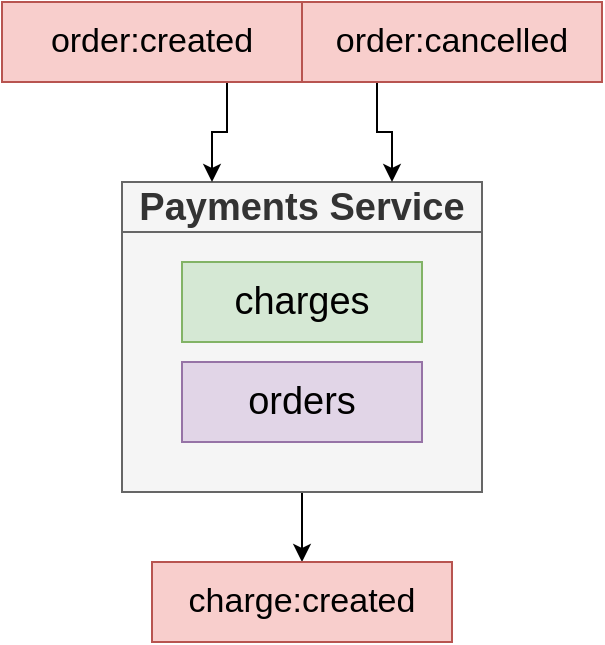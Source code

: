 <mxfile version="13.0.5" type="github" pages="6">
  <diagram id="IAsZRB_BgFoqg9uK12g0" name="01 - payments">
    <mxGraphModel dx="751" dy="370" grid="1" gridSize="10" guides="1" tooltips="1" connect="1" arrows="1" fold="1" page="1" pageScale="1" pageWidth="1920" pageHeight="1200" math="0" shadow="0">
      <root>
        <mxCell id="0" />
        <mxCell id="1" parent="0" />
        <mxCell id="G6AuaNTyR_ygwv2vs5e6-1" value="Payments Service" style="rounded=0;whiteSpace=wrap;html=1;fontSize=19;fillColor=#f5f5f5;strokeColor=#666666;fontColor=#333333;fontStyle=1" vertex="1" parent="1">
          <mxGeometry x="550" y="270" width="180" height="25" as="geometry" />
        </mxCell>
        <mxCell id="G6AuaNTyR_ygwv2vs5e6-2" style="edgeStyle=orthogonalEdgeStyle;rounded=0;orthogonalLoop=1;jettySize=auto;html=1;exitX=0.5;exitY=1;exitDx=0;exitDy=0;entryX=0.5;entryY=0;entryDx=0;entryDy=0;fontSize=17;" edge="1" parent="1" source="G6AuaNTyR_ygwv2vs5e6-3" target="G6AuaNTyR_ygwv2vs5e6-6">
          <mxGeometry relative="1" as="geometry" />
        </mxCell>
        <mxCell id="G6AuaNTyR_ygwv2vs5e6-3" value="" style="rounded=0;whiteSpace=wrap;html=1;fontSize=22;fillColor=#f5f5f5;strokeColor=#666666;fontColor=#333333;fontStyle=1" vertex="1" parent="1">
          <mxGeometry x="550" y="295" width="180" height="130" as="geometry" />
        </mxCell>
        <mxCell id="G6AuaNTyR_ygwv2vs5e6-4" value="charges" style="rounded=0;whiteSpace=wrap;html=1;fontSize=19;fillColor=#d5e8d4;strokeColor=#82b366;" vertex="1" parent="1">
          <mxGeometry x="580" y="310" width="120" height="40" as="geometry" />
        </mxCell>
        <mxCell id="G6AuaNTyR_ygwv2vs5e6-5" value="orders" style="rounded=0;whiteSpace=wrap;html=1;fontSize=19;fillColor=#e1d5e7;strokeColor=#9673a6;" vertex="1" parent="1">
          <mxGeometry x="580" y="360" width="120" height="40" as="geometry" />
        </mxCell>
        <mxCell id="G6AuaNTyR_ygwv2vs5e6-6" value="charge:created" style="rounded=0;whiteSpace=wrap;html=1;fontSize=17;fillColor=#f8cecc;strokeColor=#b85450;" vertex="1" parent="1">
          <mxGeometry x="565" y="460" width="150" height="40" as="geometry" />
        </mxCell>
        <mxCell id="G6AuaNTyR_ygwv2vs5e6-10" style="edgeStyle=orthogonalEdgeStyle;rounded=0;orthogonalLoop=1;jettySize=auto;html=1;exitX=0.25;exitY=1;exitDx=0;exitDy=0;entryX=0.75;entryY=0;entryDx=0;entryDy=0;" edge="1" parent="1" source="G6AuaNTyR_ygwv2vs5e6-7" target="G6AuaNTyR_ygwv2vs5e6-1">
          <mxGeometry relative="1" as="geometry" />
        </mxCell>
        <mxCell id="G6AuaNTyR_ygwv2vs5e6-7" value="order:cancelled" style="rounded=0;whiteSpace=wrap;html=1;fontSize=17;fillColor=#f8cecc;strokeColor=#b85450;" vertex="1" parent="1">
          <mxGeometry x="640" y="180" width="150" height="40" as="geometry" />
        </mxCell>
        <mxCell id="G6AuaNTyR_ygwv2vs5e6-9" style="edgeStyle=orthogonalEdgeStyle;rounded=0;orthogonalLoop=1;jettySize=auto;html=1;exitX=0.75;exitY=1;exitDx=0;exitDy=0;entryX=0.25;entryY=0;entryDx=0;entryDy=0;" edge="1" parent="1" source="G6AuaNTyR_ygwv2vs5e6-8" target="G6AuaNTyR_ygwv2vs5e6-1">
          <mxGeometry relative="1" as="geometry" />
        </mxCell>
        <mxCell id="G6AuaNTyR_ygwv2vs5e6-8" value="order:created" style="rounded=0;whiteSpace=wrap;html=1;fontSize=17;fillColor=#f8cecc;strokeColor=#b85450;" vertex="1" parent="1">
          <mxGeometry x="490" y="180" width="150" height="40" as="geometry" />
        </mxCell>
      </root>
    </mxGraphModel>
  </diagram>
  <diagram id="O-gO-5Qvf9mLQgSKIi0w" name="04 - props">
    <mxGraphModel dx="668" dy="328" grid="1" gridSize="10" guides="1" tooltips="1" connect="1" arrows="1" fold="1" page="1" pageScale="1" pageWidth="1920" pageHeight="1200" math="0" shadow="0">
      <root>
        <mxCell id="Om78d3FwD1NQ6VvQoN-Z-0" />
        <mxCell id="Om78d3FwD1NQ6VvQoN-Z-1" parent="Om78d3FwD1NQ6VvQoN-Z-0" />
        <mxCell id="9eFNaYKZNwQDZME5nZdx-0" value="Payments Service" style="rounded=0;whiteSpace=wrap;html=1;fontSize=19;fillColor=#f5f5f5;strokeColor=#666666;fontColor=#333333;fontStyle=1" vertex="1" parent="Om78d3FwD1NQ6VvQoN-Z-1">
          <mxGeometry x="560" y="360" width="360" height="25" as="geometry" />
        </mxCell>
        <mxCell id="9eFNaYKZNwQDZME5nZdx-1" value="" style="rounded=0;whiteSpace=wrap;html=1;fontSize=22;fillColor=#f5f5f5;strokeColor=#666666;fontColor=#333333;fontStyle=1" vertex="1" parent="Om78d3FwD1NQ6VvQoN-Z-1">
          <mxGeometry x="560" y="385" width="360" height="185" as="geometry" />
        </mxCell>
        <mxCell id="9eFNaYKZNwQDZME5nZdx-3" value="orders" style="rounded=0;whiteSpace=wrap;html=1;fontSize=15;fillColor=#dae8fc;strokeColor=#6c8ebf;" vertex="1" parent="Om78d3FwD1NQ6VvQoN-Z-1">
          <mxGeometry x="572.5" y="400" width="337.5" height="20" as="geometry" />
        </mxCell>
        <mxCell id="9eFNaYKZNwQDZME5nZdx-4" value="id" style="rounded=0;whiteSpace=wrap;html=1;fontSize=15;fillColor=#d5e8d4;strokeColor=#82b366;" vertex="1" parent="Om78d3FwD1NQ6VvQoN-Z-1">
          <mxGeometry x="572.5" y="420" width="67.5" height="30" as="geometry" />
        </mxCell>
        <mxCell id="bqAzrSgMoFPZV-5hQdUV-7" value="status" style="rounded=0;whiteSpace=wrap;html=1;fontSize=15;fillColor=#d5e8d4;strokeColor=#82b366;" vertex="1" parent="Om78d3FwD1NQ6VvQoN-Z-1">
          <mxGeometry x="640" y="420" width="67.5" height="30" as="geometry" />
        </mxCell>
        <mxCell id="bqAzrSgMoFPZV-5hQdUV-8" value="version" style="rounded=0;whiteSpace=wrap;html=1;fontSize=15;fillColor=#d5e8d4;strokeColor=#82b366;" vertex="1" parent="Om78d3FwD1NQ6VvQoN-Z-1">
          <mxGeometry x="707.5" y="420" width="67.5" height="30" as="geometry" />
        </mxCell>
        <mxCell id="bqAzrSgMoFPZV-5hQdUV-9" value="userid" style="rounded=0;whiteSpace=wrap;html=1;fontSize=15;fillColor=#d5e8d4;strokeColor=#82b366;" vertex="1" parent="Om78d3FwD1NQ6VvQoN-Z-1">
          <mxGeometry x="775" y="420" width="67.5" height="30" as="geometry" />
        </mxCell>
        <mxCell id="bqAzrSgMoFPZV-5hQdUV-10" value="price" style="rounded=0;whiteSpace=wrap;html=1;fontSize=15;fillColor=#d5e8d4;strokeColor=#82b366;" vertex="1" parent="Om78d3FwD1NQ6VvQoN-Z-1">
          <mxGeometry x="842.5" y="420" width="67.5" height="30" as="geometry" />
        </mxCell>
      </root>
    </mxGraphModel>
  </diagram>
  <diagram id="RWAXCmwLYtjPQeQvjEfi" name="02 - payments">
    <mxGraphModel dx="715" dy="352" grid="1" gridSize="10" guides="1" tooltips="1" connect="1" arrows="1" fold="1" page="1" pageScale="1" pageWidth="1920" pageHeight="1200" math="0" shadow="0">
      <root>
        <mxCell id="youZF4ZuXAlcFctao3AP-0" />
        <mxCell id="youZF4ZuXAlcFctao3AP-1" parent="youZF4ZuXAlcFctao3AP-0" />
        <mxCell id="qWyI3RjNItqgJQFA7Gng-0" value="Payments Service" style="rounded=0;whiteSpace=wrap;html=1;fontSize=19;fillColor=#f5f5f5;strokeColor=#666666;fontColor=#333333;fontStyle=1" vertex="1" parent="youZF4ZuXAlcFctao3AP-1">
          <mxGeometry x="790" y="260" width="180" height="25" as="geometry" />
        </mxCell>
        <mxCell id="qWyI3RjNItqgJQFA7Gng-7" style="edgeStyle=orthogonalEdgeStyle;rounded=0;orthogonalLoop=1;jettySize=auto;html=1;exitX=1;exitY=0.5;exitDx=0;exitDy=0;fontSize=20;" edge="1" parent="youZF4ZuXAlcFctao3AP-1" source="qWyI3RjNItqgJQFA7Gng-1" target="qWyI3RjNItqgJQFA7Gng-6">
          <mxGeometry relative="1" as="geometry" />
        </mxCell>
        <mxCell id="qWyI3RjNItqgJQFA7Gng-1" value="" style="rounded=0;whiteSpace=wrap;html=1;fontSize=22;fillColor=#f5f5f5;strokeColor=#666666;fontColor=#333333;fontStyle=1" vertex="1" parent="youZF4ZuXAlcFctao3AP-1">
          <mxGeometry x="790" y="285" width="180" height="130" as="geometry" />
        </mxCell>
        <mxCell id="qWyI3RjNItqgJQFA7Gng-2" value="charges" style="rounded=0;whiteSpace=wrap;html=1;fontSize=19;fillColor=#d5e8d4;strokeColor=#82b366;" vertex="1" parent="youZF4ZuXAlcFctao3AP-1">
          <mxGeometry x="820" y="300" width="120" height="40" as="geometry" />
        </mxCell>
        <mxCell id="qWyI3RjNItqgJQFA7Gng-3" value="orders" style="rounded=0;whiteSpace=wrap;html=1;fontSize=19;fillColor=#e1d5e7;strokeColor=#9673a6;" vertex="1" parent="youZF4ZuXAlcFctao3AP-1">
          <mxGeometry x="820" y="350" width="120" height="40" as="geometry" />
        </mxCell>
        <mxCell id="qWyI3RjNItqgJQFA7Gng-5" style="edgeStyle=orthogonalEdgeStyle;rounded=0;orthogonalLoop=1;jettySize=auto;html=1;exitX=1;exitY=0.5;exitDx=0;exitDy=0;fontSize=15;" edge="1" parent="youZF4ZuXAlcFctao3AP-1" source="qWyI3RjNItqgJQFA7Gng-4" target="qWyI3RjNItqgJQFA7Gng-1">
          <mxGeometry relative="1" as="geometry" />
        </mxCell>
        <mxCell id="qWyI3RjNItqgJQFA7Gng-4" value="&lt;b&gt;Request &lt;/b&gt;&lt;br&gt;Create a &#39;charge&#39;" style="rounded=0;whiteSpace=wrap;html=1;fillColor=#dae8fc;strokeColor=#6c8ebf;fontSize=15;" vertex="1" parent="youZF4ZuXAlcFctao3AP-1">
          <mxGeometry x="560" y="320" width="170" height="60" as="geometry" />
        </mxCell>
        <mxCell id="qWyI3RjNItqgJQFA7Gng-6" value="&lt;b style=&quot;font-size: 20px;&quot;&gt;Stripe API&lt;/b&gt;" style="rounded=0;whiteSpace=wrap;html=1;fillColor=#ffe6cc;strokeColor=#d79b00;fontSize=20;" vertex="1" parent="youZF4ZuXAlcFctao3AP-1">
          <mxGeometry x="1030" y="320" width="170" height="60" as="geometry" />
        </mxCell>
        <mxCell id="qWyI3RjNItqgJQFA7Gng-8" value="{ token: &#39;asdf&#39;, &lt;br&gt;orderId: &#39;ABC&#39; }&lt;b&gt;&amp;nbsp;&lt;/b&gt;" style="rounded=0;whiteSpace=wrap;html=1;fillColor=#dae8fc;strokeColor=#6c8ebf;fontSize=15;fontStyle=2" vertex="1" parent="youZF4ZuXAlcFctao3AP-1">
          <mxGeometry x="560" y="380" width="170" height="50" as="geometry" />
        </mxCell>
      </root>
    </mxGraphModel>
  </diagram>
  <diagram id="rJE3dO0TEqK0HQHL7n_f" name="05 - stripe">
    <mxGraphModel dx="858" dy="422" grid="1" gridSize="10" guides="1" tooltips="1" connect="1" arrows="1" fold="1" page="1" pageScale="1" pageWidth="1920" pageHeight="1200" math="0" shadow="0">
      <root>
        <mxCell id="KseY0jEb-OhiJZIt1r6m-0" />
        <mxCell id="KseY0jEb-OhiJZIt1r6m-1" parent="KseY0jEb-OhiJZIt1r6m-0" />
        <mxCell id="KseY0jEb-OhiJZIt1r6m-2" value="" style="strokeWidth=1;shadow=0;dashed=0;align=center;html=1;shape=mxgraph.mockup.containers.browserWindow;rSize=0;strokeColor=#666666;strokeColor2=#008cff;strokeColor3=#c4c4c4;mainText=,;recursiveResize=0;fontSize=14;" vertex="1" parent="KseY0jEb-OhiJZIt1r6m-1">
          <mxGeometry x="390" y="200" width="350" height="340" as="geometry" />
        </mxCell>
        <mxCell id="KseY0jEb-OhiJZIt1r6m-3" value="Page 1" style="strokeWidth=1;shadow=0;dashed=0;align=center;html=1;shape=mxgraph.mockup.containers.anchor;fontSize=17;fontColor=#666666;align=left;" vertex="1" parent="KseY0jEb-OhiJZIt1r6m-2">
          <mxGeometry x="60" y="12" width="110" height="26" as="geometry" />
        </mxCell>
        <mxCell id="KseY0jEb-OhiJZIt1r6m-4" value="" style="strokeWidth=1;shadow=0;dashed=0;align=center;html=1;shape=mxgraph.mockup.containers.anchor;rSize=0;fontSize=17;fontColor=#666666;align=left;" vertex="1" parent="KseY0jEb-OhiJZIt1r6m-2">
          <mxGeometry x="130" y="60" width="250" height="26" as="geometry" />
        </mxCell>
        <mxCell id="KseY0jEb-OhiJZIt1r6m-5" value="Title: Concert" style="text;html=1;strokeColor=none;fillColor=none;align=left;verticalAlign=middle;whiteSpace=wrap;rounded=0;fontSize=14;" vertex="1" parent="KseY0jEb-OhiJZIt1r6m-2">
          <mxGeometry x="20" y="140" width="120" height="20" as="geometry" />
        </mxCell>
        <mxCell id="KseY0jEb-OhiJZIt1r6m-10" value="Price: $50" style="text;html=1;strokeColor=none;fillColor=none;align=left;verticalAlign=middle;whiteSpace=wrap;rounded=0;fontSize=14;" vertex="1" parent="KseY0jEb-OhiJZIt1r6m-2">
          <mxGeometry x="20" y="160" width="120" height="20" as="geometry" />
        </mxCell>
        <mxCell id="KseY0jEb-OhiJZIt1r6m-11" value="Buy Now" style="rounded=1;whiteSpace=wrap;html=1;fontSize=14;align=center;fillColor=#dae8fc;strokeColor=#6c8ebf;" vertex="1" parent="KseY0jEb-OhiJZIt1r6m-2">
          <mxGeometry x="20" y="183" width="100" height="30" as="geometry" />
        </mxCell>
        <mxCell id="KseY0jEb-OhiJZIt1r6m-12" value="" style="strokeWidth=1;shadow=0;dashed=0;align=center;html=1;shape=mxgraph.mockup.containers.browserWindow;rSize=0;strokeColor=#666666;strokeColor2=#008cff;strokeColor3=#c4c4c4;mainText=,;recursiveResize=0;fontSize=14;" vertex="1" parent="KseY0jEb-OhiJZIt1r6m-1">
          <mxGeometry x="760" y="200" width="350" height="340" as="geometry" />
        </mxCell>
        <mxCell id="KseY0jEb-OhiJZIt1r6m-13" value="Page 1" style="strokeWidth=1;shadow=0;dashed=0;align=center;html=1;shape=mxgraph.mockup.containers.anchor;fontSize=17;fontColor=#666666;align=left;" vertex="1" parent="KseY0jEb-OhiJZIt1r6m-12">
          <mxGeometry x="60" y="12" width="110" height="26" as="geometry" />
        </mxCell>
        <mxCell id="KseY0jEb-OhiJZIt1r6m-14" value="" style="strokeWidth=1;shadow=0;dashed=0;align=center;html=1;shape=mxgraph.mockup.containers.anchor;rSize=0;fontSize=17;fontColor=#666666;align=left;" vertex="1" parent="KseY0jEb-OhiJZIt1r6m-12">
          <mxGeometry x="130" y="60" width="250" height="26" as="geometry" />
        </mxCell>
        <mxCell id="KseY0jEb-OhiJZIt1r6m-15" value="Title: Concert" style="text;html=1;strokeColor=none;fillColor=none;align=left;verticalAlign=middle;whiteSpace=wrap;rounded=0;fontSize=14;" vertex="1" parent="KseY0jEb-OhiJZIt1r6m-12">
          <mxGeometry x="20" y="140" width="120" height="20" as="geometry" />
        </mxCell>
        <mxCell id="KseY0jEb-OhiJZIt1r6m-16" value="Price: $50" style="text;html=1;strokeColor=none;fillColor=none;align=left;verticalAlign=middle;whiteSpace=wrap;rounded=0;fontSize=14;" vertex="1" parent="KseY0jEb-OhiJZIt1r6m-12">
          <mxGeometry x="20" y="160" width="120" height="20" as="geometry" />
        </mxCell>
        <mxCell id="KseY0jEb-OhiJZIt1r6m-17" value="Buy Now" style="rounded=1;whiteSpace=wrap;html=1;fontSize=14;align=center;fillColor=#dae8fc;strokeColor=#6c8ebf;" vertex="1" parent="KseY0jEb-OhiJZIt1r6m-12">
          <mxGeometry x="20" y="183" width="100" height="30" as="geometry" />
        </mxCell>
        <mxCell id="KseY0jEb-OhiJZIt1r6m-18" value="" style="rounded=0;whiteSpace=wrap;html=1;fontSize=14;align=center;fillColor=#f5f5f5;strokeColor=#666666;fontColor=#333333;opacity=70;" vertex="1" parent="KseY0jEb-OhiJZIt1r6m-12">
          <mxGeometry y="110" width="350" height="230" as="geometry" />
        </mxCell>
        <mxCell id="KseY0jEb-OhiJZIt1r6m-19" value="" style="rounded=0;whiteSpace=wrap;html=1;fontSize=14;align=center;" vertex="1" parent="KseY0jEb-OhiJZIt1r6m-12">
          <mxGeometry x="80" y="140" width="190" height="180" as="geometry" />
        </mxCell>
        <mxCell id="KseY0jEb-OhiJZIt1r6m-20" value="Credit Card Number" style="text;html=1;strokeColor=none;fillColor=none;align=left;verticalAlign=middle;whiteSpace=wrap;rounded=0;fontSize=14;" vertex="1" parent="KseY0jEb-OhiJZIt1r6m-12">
          <mxGeometry x="92.5" y="213" width="165" height="20" as="geometry" />
        </mxCell>
        <mxCell id="KseY0jEb-OhiJZIt1r6m-21" value="Name" style="text;html=1;strokeColor=none;fillColor=none;align=left;verticalAlign=middle;whiteSpace=wrap;rounded=0;fontSize=14;" vertex="1" parent="KseY0jEb-OhiJZIt1r6m-12">
          <mxGeometry x="92.5" y="150" width="165" height="20" as="geometry" />
        </mxCell>
        <mxCell id="KseY0jEb-OhiJZIt1r6m-22" value="" style="rounded=0;whiteSpace=wrap;html=1;fontSize=14;align=left;" vertex="1" parent="KseY0jEb-OhiJZIt1r6m-12">
          <mxGeometry x="93" y="173" width="157" height="27" as="geometry" />
        </mxCell>
        <mxCell id="KseY0jEb-OhiJZIt1r6m-23" value="" style="rounded=0;whiteSpace=wrap;html=1;fontSize=14;align=left;" vertex="1" parent="KseY0jEb-OhiJZIt1r6m-12">
          <mxGeometry x="93" y="240" width="157" height="27" as="geometry" />
        </mxCell>
        <mxCell id="KseY0jEb-OhiJZIt1r6m-25" value="Submit" style="rounded=1;whiteSpace=wrap;html=1;fontSize=14;align=center;fillColor=#d5e8d4;strokeColor=#82b366;" vertex="1" parent="KseY0jEb-OhiJZIt1r6m-12">
          <mxGeometry x="129" y="280" width="85" height="30" as="geometry" />
        </mxCell>
        <mxCell id="KseY0jEb-OhiJZIt1r6m-27" style="edgeStyle=orthogonalEdgeStyle;rounded=0;orthogonalLoop=1;jettySize=auto;html=1;exitX=0.5;exitY=0;exitDx=0;exitDy=0;fontSize=14;" edge="1" parent="KseY0jEb-OhiJZIt1r6m-1" source="KseY0jEb-OhiJZIt1r6m-26" target="KseY0jEb-OhiJZIt1r6m-19">
          <mxGeometry relative="1" as="geometry" />
        </mxCell>
        <mxCell id="KseY0jEb-OhiJZIt1r6m-26" value="Dialog created by Stripe JS library" style="rounded=0;whiteSpace=wrap;html=1;fontSize=14;align=center;fillColor=#f8cecc;strokeColor=#b85450;" vertex="1" parent="KseY0jEb-OhiJZIt1r6m-1">
          <mxGeometry x="822.5" y="560" width="225" height="50" as="geometry" />
        </mxCell>
      </root>
    </mxGraphModel>
  </diagram>
  <diagram id="45qWGOws1M0MSTAl_lgJ" name="06 - cc">
    <mxGraphModel dx="858" dy="422" grid="1" gridSize="10" guides="1" tooltips="1" connect="1" arrows="1" fold="1" page="1" pageScale="1" pageWidth="1920" pageHeight="1200" math="0" shadow="0">
      <root>
        <mxCell id="AUvq2ksdp9SO048mVUE4-0" />
        <mxCell id="AUvq2ksdp9SO048mVUE4-1" parent="AUvq2ksdp9SO048mVUE4-0" />
        <mxCell id="0OzS-HPDeGB0J36wzfqm-0" value="" style="strokeWidth=1;shadow=0;dashed=0;align=center;html=1;shape=mxgraph.mockup.containers.browserWindow;rSize=0;strokeColor=#666666;strokeColor2=#008cff;strokeColor3=#c4c4c4;mainText=,;recursiveResize=0;fontSize=14;" vertex="1" parent="AUvq2ksdp9SO048mVUE4-1">
          <mxGeometry x="610" y="200" width="300" height="450" as="geometry" />
        </mxCell>
        <mxCell id="0OzS-HPDeGB0J36wzfqm-1" value="Page 1" style="strokeWidth=1;shadow=0;dashed=0;align=center;html=1;shape=mxgraph.mockup.containers.anchor;fontSize=17;fontColor=#666666;align=left;" vertex="1" parent="0OzS-HPDeGB0J36wzfqm-0">
          <mxGeometry x="60" y="12" width="110" height="26" as="geometry" />
        </mxCell>
        <mxCell id="0OzS-HPDeGB0J36wzfqm-2" value="" style="strokeWidth=1;shadow=0;dashed=0;align=center;html=1;shape=mxgraph.mockup.containers.anchor;rSize=0;fontSize=17;fontColor=#666666;align=left;" vertex="1" parent="0OzS-HPDeGB0J36wzfqm-0">
          <mxGeometry x="130" y="60" width="250" height="26" as="geometry" />
        </mxCell>
        <mxCell id="JZS1uvRnySuEbun6NB9x-0" style="edgeStyle=orthogonalEdgeStyle;rounded=0;orthogonalLoop=1;jettySize=auto;html=1;exitX=0.5;exitY=1;exitDx=0;exitDy=0;entryX=0.5;entryY=0;entryDx=0;entryDy=0;fontSize=14;" edge="1" parent="0OzS-HPDeGB0J36wzfqm-0" source="0OzS-HPDeGB0J36wzfqm-13" target="0OzS-HPDeGB0J36wzfqm-31">
          <mxGeometry relative="1" as="geometry" />
        </mxCell>
        <mxCell id="0OzS-HPDeGB0J36wzfqm-13" value="Stripe JS&lt;br style=&quot;font-size: 16px;&quot;&gt;Library" style="rounded=0;whiteSpace=wrap;html=1;fontSize=16;align=center;fillColor=#f8cecc;strokeColor=#b85450;fontStyle=1" vertex="1" parent="0OzS-HPDeGB0J36wzfqm-0">
          <mxGeometry x="110" y="130" width="160" height="140" as="geometry" />
        </mxCell>
        <mxCell id="0OzS-HPDeGB0J36wzfqm-31" value="Our JS Code" style="rounded=0;whiteSpace=wrap;html=1;fontSize=16;align=center;fillColor=#f8cecc;strokeColor=#b85450;fontStyle=1" vertex="1" parent="0OzS-HPDeGB0J36wzfqm-0">
          <mxGeometry x="110" y="290" width="160" height="140" as="geometry" />
        </mxCell>
        <mxCell id="0OzS-HPDeGB0J36wzfqm-16" style="edgeStyle=orthogonalEdgeStyle;rounded=0;orthogonalLoop=1;jettySize=auto;html=1;exitX=0;exitY=0.75;exitDx=0;exitDy=0;fontSize=16;entryX=0.998;entryY=0.4;entryDx=0;entryDy=0;entryPerimeter=0;" edge="1" parent="AUvq2ksdp9SO048mVUE4-1">
          <mxGeometry relative="1" as="geometry">
            <mxPoint x="1130" y="420" as="sourcePoint" />
            <mxPoint x="879.68" y="420" as="targetPoint" />
          </mxGeometry>
        </mxCell>
        <mxCell id="0OzS-HPDeGB0J36wzfqm-14" value="Stripe API" style="rounded=0;whiteSpace=wrap;html=1;fontSize=16;align=center;fillColor=#f8cecc;strokeColor=#b85450;fontStyle=1" vertex="1" parent="AUvq2ksdp9SO048mVUE4-1">
          <mxGeometry x="1130" y="330" width="110" height="130" as="geometry" />
        </mxCell>
        <mxCell id="0OzS-HPDeGB0J36wzfqm-17" value="Credit card details" style="rounded=0;whiteSpace=wrap;html=1;fontSize=14;align=center;fillColor=#dae8fc;strokeColor=#6c8ebf;fontStyle=2" vertex="1" parent="AUvq2ksdp9SO048mVUE4-1">
          <mxGeometry x="950" y="340" width="120" height="30" as="geometry" />
        </mxCell>
        <mxCell id="0OzS-HPDeGB0J36wzfqm-18" value="token" style="rounded=0;whiteSpace=wrap;html=1;fontSize=14;align=center;fillColor=#dae8fc;strokeColor=#6c8ebf;fontStyle=2" vertex="1" parent="AUvq2ksdp9SO048mVUE4-1">
          <mxGeometry x="950" y="420" width="120" height="30" as="geometry" />
        </mxCell>
        <mxCell id="0OzS-HPDeGB0J36wzfqm-33" style="edgeStyle=orthogonalEdgeStyle;rounded=0;orthogonalLoop=1;jettySize=auto;html=1;exitX=0.5;exitY=0;exitDx=0;exitDy=0;entryX=0.5;entryY=1;entryDx=0;entryDy=0;fontSize=14;" edge="1" parent="AUvq2ksdp9SO048mVUE4-1" source="0OzS-HPDeGB0J36wzfqm-20" target="0OzS-HPDeGB0J36wzfqm-14">
          <mxGeometry relative="1" as="geometry" />
        </mxCell>
        <mxCell id="0OzS-HPDeGB0J36wzfqm-20" value="Payments Service" style="rounded=0;whiteSpace=wrap;html=1;fontSize=16;align=center;fillColor=#f5f5f5;strokeColor=#666666;fontStyle=1;fontColor=#333333;" vertex="1" parent="AUvq2ksdp9SO048mVUE4-1">
          <mxGeometry x="1130" y="530" width="110" height="100" as="geometry" />
        </mxCell>
        <mxCell id="0OzS-HPDeGB0J36wzfqm-21" style="edgeStyle=orthogonalEdgeStyle;rounded=0;orthogonalLoop=1;jettySize=auto;html=1;exitX=0;exitY=0.75;exitDx=0;exitDy=0;fontSize=16;entryX=0.998;entryY=0.4;entryDx=0;entryDy=0;entryPerimeter=0;" edge="1" parent="AUvq2ksdp9SO048mVUE4-1">
          <mxGeometry relative="1" as="geometry">
            <mxPoint x="879.68" y="370" as="sourcePoint" />
            <mxPoint x="1130" y="370" as="targetPoint" />
          </mxGeometry>
        </mxCell>
        <mxCell id="0OzS-HPDeGB0J36wzfqm-22" style="edgeStyle=orthogonalEdgeStyle;rounded=0;orthogonalLoop=1;jettySize=auto;html=1;exitX=0;exitY=0.75;exitDx=0;exitDy=0;fontSize=16;entryX=0.998;entryY=0.4;entryDx=0;entryDy=0;entryPerimeter=0;" edge="1" parent="AUvq2ksdp9SO048mVUE4-1">
          <mxGeometry relative="1" as="geometry">
            <mxPoint x="879.68" y="570" as="sourcePoint" />
            <mxPoint x="1130" y="570" as="targetPoint" />
          </mxGeometry>
        </mxCell>
        <mxCell id="0OzS-HPDeGB0J36wzfqm-32" value="token" style="rounded=0;whiteSpace=wrap;html=1;fontSize=14;align=center;fillColor=#dae8fc;strokeColor=#6c8ebf;fontStyle=2" vertex="1" parent="AUvq2ksdp9SO048mVUE4-1">
          <mxGeometry x="950" y="540" width="120" height="30" as="geometry" />
        </mxCell>
        <mxCell id="0OzS-HPDeGB0J36wzfqm-34" value="token" style="rounded=0;whiteSpace=wrap;html=1;fontSize=14;align=center;fillColor=#dae8fc;strokeColor=#6c8ebf;fontStyle=2" vertex="1" parent="AUvq2ksdp9SO048mVUE4-1">
          <mxGeometry x="1185" y="482" width="75" height="30" as="geometry" />
        </mxCell>
      </root>
    </mxGraphModel>
  </diagram>
  <diagram name="03 - charge" id="zVO5B1N9ZZZt6NxMMY8y">
    <mxGraphModel dx="770" dy="379" grid="1" gridSize="10" guides="1" tooltips="1" connect="1" arrows="1" fold="1" page="1" pageScale="1" pageWidth="1920" pageHeight="1200" math="0" shadow="0">
      <root>
        <mxCell id="5pXz62aNdCphABZnlVwO-0" />
        <mxCell id="5pXz62aNdCphABZnlVwO-1" parent="5pXz62aNdCphABZnlVwO-0" />
        <mxCell id="5pXz62aNdCphABZnlVwO-2" value="Payments Service" style="rounded=0;whiteSpace=wrap;html=1;fontSize=19;fillColor=#f5f5f5;strokeColor=#666666;fontColor=#333333;fontStyle=1" vertex="1" parent="5pXz62aNdCphABZnlVwO-1">
          <mxGeometry x="730" y="260" width="280" height="25" as="geometry" />
        </mxCell>
        <mxCell id="5pXz62aNdCphABZnlVwO-4" value="" style="rounded=0;whiteSpace=wrap;html=1;fontSize=22;fillColor=#f5f5f5;strokeColor=#666666;fontColor=#333333;fontStyle=1" vertex="1" parent="5pXz62aNdCphABZnlVwO-1">
          <mxGeometry x="730" y="285" width="280" height="305" as="geometry" />
        </mxCell>
        <mxCell id="5pXz62aNdCphABZnlVwO-23" style="edgeStyle=orthogonalEdgeStyle;rounded=0;orthogonalLoop=1;jettySize=auto;html=1;exitX=1;exitY=0.5;exitDx=0;exitDy=0;fontSize=13;" edge="1" parent="5pXz62aNdCphABZnlVwO-1" source="5pXz62aNdCphABZnlVwO-8" target="5pXz62aNdCphABZnlVwO-11">
          <mxGeometry relative="1" as="geometry" />
        </mxCell>
        <mxCell id="5pXz62aNdCphABZnlVwO-8" value="&lt;b&gt;Request &lt;/b&gt;&lt;br&gt;Create a &#39;charge&#39;" style="rounded=0;whiteSpace=wrap;html=1;fillColor=#dae8fc;strokeColor=#6c8ebf;fontSize=15;" vertex="1" parent="5pXz62aNdCphABZnlVwO-1">
          <mxGeometry x="510" y="290" width="170" height="60" as="geometry" />
        </mxCell>
        <mxCell id="5pXz62aNdCphABZnlVwO-9" value="&lt;b style=&quot;font-size: 20px;&quot;&gt;Stripe API&lt;/b&gt;" style="rounded=0;whiteSpace=wrap;html=1;fillColor=#ffe6cc;strokeColor=#d79b00;fontSize=20;" vertex="1" parent="5pXz62aNdCphABZnlVwO-1">
          <mxGeometry x="1050" y="470" width="170" height="60" as="geometry" />
        </mxCell>
        <mxCell id="5pXz62aNdCphABZnlVwO-10" value="{ token: &#39;asdf&#39;, &lt;br&gt;orderId: &#39;ABC&#39; }&lt;b&gt;&amp;nbsp;&lt;/b&gt;" style="rounded=0;whiteSpace=wrap;html=1;fillColor=#dae8fc;strokeColor=#6c8ebf;fontSize=15;fontStyle=2" vertex="1" parent="5pXz62aNdCphABZnlVwO-1">
          <mxGeometry x="510" y="350" width="170" height="50" as="geometry" />
        </mxCell>
        <mxCell id="5pXz62aNdCphABZnlVwO-13" style="edgeStyle=orthogonalEdgeStyle;rounded=0;orthogonalLoop=1;jettySize=auto;html=1;exitX=0.5;exitY=1;exitDx=0;exitDy=0;entryX=0.5;entryY=0;entryDx=0;entryDy=0;fontSize=13;" edge="1" parent="5pXz62aNdCphABZnlVwO-1" source="5pXz62aNdCphABZnlVwO-11" target="5pXz62aNdCphABZnlVwO-12">
          <mxGeometry relative="1" as="geometry" />
        </mxCell>
        <mxCell id="5pXz62aNdCphABZnlVwO-11" value="Find order the user is trying to pay for" style="rounded=0;whiteSpace=wrap;html=1;fontSize=13;" vertex="1" parent="5pXz62aNdCphABZnlVwO-1">
          <mxGeometry x="740" y="300" width="260" height="40" as="geometry" />
        </mxCell>
        <mxCell id="5pXz62aNdCphABZnlVwO-15" style="edgeStyle=orthogonalEdgeStyle;rounded=0;orthogonalLoop=1;jettySize=auto;html=1;exitX=0.5;exitY=1;exitDx=0;exitDy=0;fontSize=13;" edge="1" parent="5pXz62aNdCphABZnlVwO-1" source="5pXz62aNdCphABZnlVwO-12" target="5pXz62aNdCphABZnlVwO-14">
          <mxGeometry relative="1" as="geometry" />
        </mxCell>
        <mxCell id="5pXz62aNdCphABZnlVwO-12" value="Make sure the order belongs to this user" style="rounded=0;whiteSpace=wrap;html=1;fontSize=13;" vertex="1" parent="5pXz62aNdCphABZnlVwO-1">
          <mxGeometry x="740" y="360" width="260" height="40" as="geometry" />
        </mxCell>
        <mxCell id="5pXz62aNdCphABZnlVwO-17" style="edgeStyle=orthogonalEdgeStyle;rounded=0;orthogonalLoop=1;jettySize=auto;html=1;exitX=0.5;exitY=1;exitDx=0;exitDy=0;entryX=0.5;entryY=0;entryDx=0;entryDy=0;fontSize=13;" edge="1" parent="5pXz62aNdCphABZnlVwO-1" source="5pXz62aNdCphABZnlVwO-14" target="5pXz62aNdCphABZnlVwO-16">
          <mxGeometry relative="1" as="geometry" />
        </mxCell>
        <mxCell id="5pXz62aNdCphABZnlVwO-14" value="Make sure the payment amount matches the amount due for the order" style="rounded=0;whiteSpace=wrap;html=1;fontSize=13;" vertex="1" parent="5pXz62aNdCphABZnlVwO-1">
          <mxGeometry x="740" y="420" width="260" height="40" as="geometry" />
        </mxCell>
        <mxCell id="5pXz62aNdCphABZnlVwO-18" style="edgeStyle=orthogonalEdgeStyle;rounded=0;orthogonalLoop=1;jettySize=auto;html=1;exitX=1;exitY=0.5;exitDx=0;exitDy=0;fontSize=13;" edge="1" parent="5pXz62aNdCphABZnlVwO-1" source="5pXz62aNdCphABZnlVwO-16" target="5pXz62aNdCphABZnlVwO-9">
          <mxGeometry relative="1" as="geometry" />
        </mxCell>
        <mxCell id="5pXz62aNdCphABZnlVwO-22" style="edgeStyle=orthogonalEdgeStyle;rounded=0;orthogonalLoop=1;jettySize=auto;html=1;exitX=0.5;exitY=1;exitDx=0;exitDy=0;fontSize=13;" edge="1" parent="5pXz62aNdCphABZnlVwO-1" source="5pXz62aNdCphABZnlVwO-16" target="5pXz62aNdCphABZnlVwO-19">
          <mxGeometry relative="1" as="geometry" />
        </mxCell>
        <mxCell id="5pXz62aNdCphABZnlVwO-16" value="Verify payment with Stripe API" style="rounded=0;whiteSpace=wrap;html=1;fontSize=13;" vertex="1" parent="5pXz62aNdCphABZnlVwO-1">
          <mxGeometry x="740" y="480" width="260" height="40" as="geometry" />
        </mxCell>
        <mxCell id="5pXz62aNdCphABZnlVwO-19" value="Create &#39;charge&#39; record to record successful payment" style="rounded=0;whiteSpace=wrap;html=1;fontSize=13;" vertex="1" parent="5pXz62aNdCphABZnlVwO-1">
          <mxGeometry x="740" y="540" width="260" height="40" as="geometry" />
        </mxCell>
      </root>
    </mxGraphModel>
  </diagram>
</mxfile>
